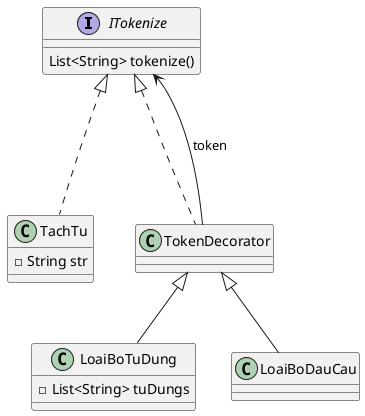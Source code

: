 @startuml
'https://plantuml.com/class-diagram

interface ITokenize {
   List<String> tokenize()
}
class TachTu {
    - String str
}
class TokenDecorator {
}
class LoaiBoTuDung {
    - List<String> tuDungs
}
class LoaiBoDauCau

ITokenize <|... TokenDecorator
ITokenize <|... TachTu
ITokenize <-- TokenDecorator: token

TokenDecorator <|-- LoaiBoTuDung
TokenDecorator <|-- LoaiBoDauCau

@enduml